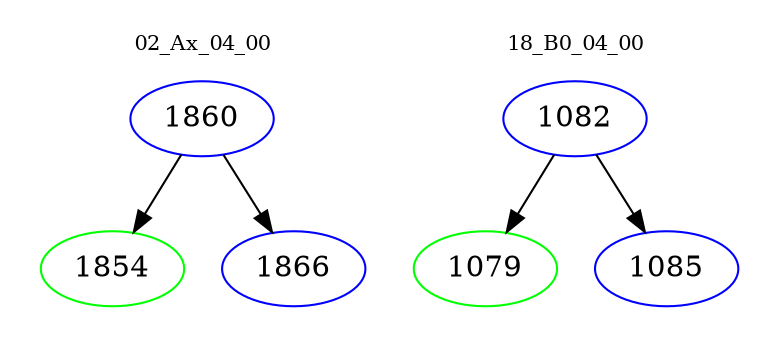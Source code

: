 digraph{
subgraph cluster_0 {
color = white
label = "02_Ax_04_00";
fontsize=10;
T0_1860 [label="1860", color="blue"]
T0_1860 -> T0_1854 [color="black"]
T0_1854 [label="1854", color="green"]
T0_1860 -> T0_1866 [color="black"]
T0_1866 [label="1866", color="blue"]
}
subgraph cluster_1 {
color = white
label = "18_B0_04_00";
fontsize=10;
T1_1082 [label="1082", color="blue"]
T1_1082 -> T1_1079 [color="black"]
T1_1079 [label="1079", color="green"]
T1_1082 -> T1_1085 [color="black"]
T1_1085 [label="1085", color="blue"]
}
}
